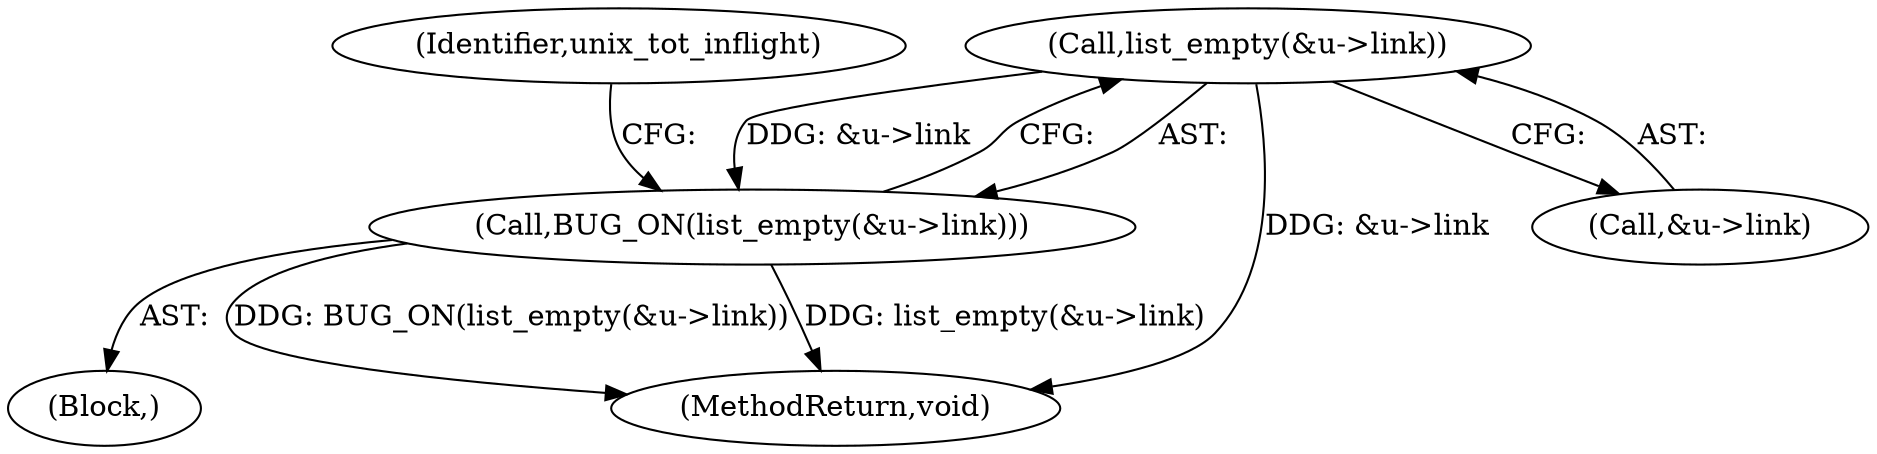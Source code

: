 digraph "0_linux_712f4aad406bb1ed67f3f98d04c044191f0ff593_0@pointer" {
"1000145" [label="(Call,list_empty(&u->link))"];
"1000144" [label="(Call,BUG_ON(list_empty(&u->link)))"];
"1000155" [label="(MethodReturn,void)"];
"1000145" [label="(Call,list_empty(&u->link))"];
"1000146" [label="(Call,&u->link)"];
"1000143" [label="(Block,)"];
"1000151" [label="(Identifier,unix_tot_inflight)"];
"1000144" [label="(Call,BUG_ON(list_empty(&u->link)))"];
"1000145" -> "1000144"  [label="AST: "];
"1000145" -> "1000146"  [label="CFG: "];
"1000146" -> "1000145"  [label="AST: "];
"1000144" -> "1000145"  [label="CFG: "];
"1000145" -> "1000155"  [label="DDG: &u->link"];
"1000145" -> "1000144"  [label="DDG: &u->link"];
"1000144" -> "1000143"  [label="AST: "];
"1000151" -> "1000144"  [label="CFG: "];
"1000144" -> "1000155"  [label="DDG: BUG_ON(list_empty(&u->link))"];
"1000144" -> "1000155"  [label="DDG: list_empty(&u->link)"];
}
